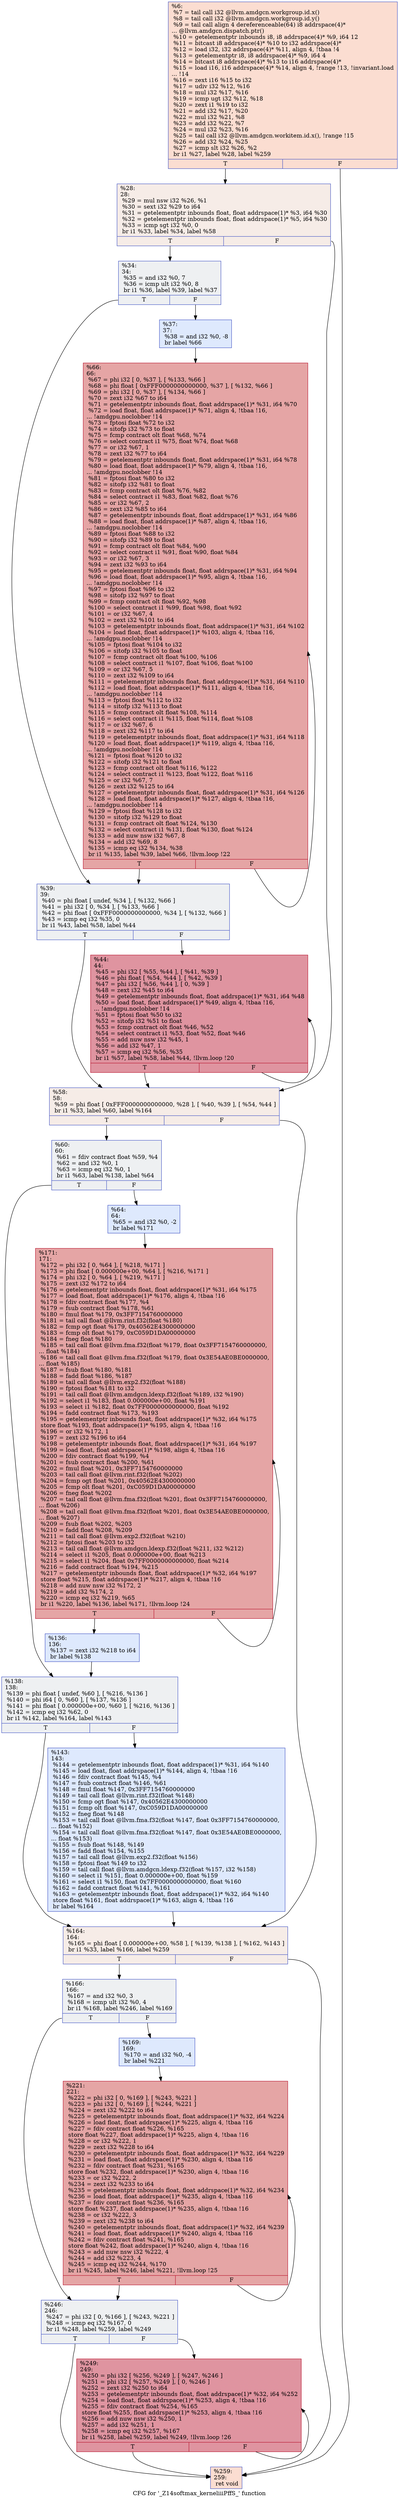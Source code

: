 digraph "CFG for '_Z14softmax_kerneliiiPffS_' function" {
	label="CFG for '_Z14softmax_kerneliiiPffS_' function";

	Node0x53464e0 [shape=record,color="#3d50c3ff", style=filled, fillcolor="#f7b39670",label="{%6:\l  %7 = tail call i32 @llvm.amdgcn.workgroup.id.x()\l  %8 = tail call i32 @llvm.amdgcn.workgroup.id.y()\l  %9 = tail call align 4 dereferenceable(64) i8 addrspace(4)*\l... @llvm.amdgcn.dispatch.ptr()\l  %10 = getelementptr inbounds i8, i8 addrspace(4)* %9, i64 12\l  %11 = bitcast i8 addrspace(4)* %10 to i32 addrspace(4)*\l  %12 = load i32, i32 addrspace(4)* %11, align 4, !tbaa !4\l  %13 = getelementptr i8, i8 addrspace(4)* %9, i64 4\l  %14 = bitcast i8 addrspace(4)* %13 to i16 addrspace(4)*\l  %15 = load i16, i16 addrspace(4)* %14, align 4, !range !13, !invariant.load\l... !14\l  %16 = zext i16 %15 to i32\l  %17 = udiv i32 %12, %16\l  %18 = mul i32 %17, %16\l  %19 = icmp ugt i32 %12, %18\l  %20 = zext i1 %19 to i32\l  %21 = add i32 %17, %20\l  %22 = mul i32 %21, %8\l  %23 = add i32 %22, %7\l  %24 = mul i32 %23, %16\l  %25 = tail call i32 @llvm.amdgcn.workitem.id.x(), !range !15\l  %26 = add i32 %24, %25\l  %27 = icmp slt i32 %26, %2\l  br i1 %27, label %28, label %259\l|{<s0>T|<s1>F}}"];
	Node0x53464e0:s0 -> Node0x5348cf0;
	Node0x53464e0:s1 -> Node0x5348d80;
	Node0x5348cf0 [shape=record,color="#3d50c3ff", style=filled, fillcolor="#ead5c970",label="{%28:\l28:                                               \l  %29 = mul nsw i32 %26, %1\l  %30 = sext i32 %29 to i64\l  %31 = getelementptr inbounds float, float addrspace(1)* %3, i64 %30\l  %32 = getelementptr inbounds float, float addrspace(1)* %5, i64 %30\l  %33 = icmp sgt i32 %0, 0\l  br i1 %33, label %34, label %58\l|{<s0>T|<s1>F}}"];
	Node0x5348cf0:s0 -> Node0x5348460;
	Node0x5348cf0:s1 -> Node0x5349310;
	Node0x5348460 [shape=record,color="#3d50c3ff", style=filled, fillcolor="#d9dce170",label="{%34:\l34:                                               \l  %35 = and i32 %0, 7\l  %36 = icmp ult i32 %0, 8\l  br i1 %36, label %39, label %37\l|{<s0>T|<s1>F}}"];
	Node0x5348460:s0 -> Node0x53495a0;
	Node0x5348460:s1 -> Node0x53495f0;
	Node0x53495f0 [shape=record,color="#3d50c3ff", style=filled, fillcolor="#b5cdfa70",label="{%37:\l37:                                               \l  %38 = and i32 %0, -8\l  br label %66\l}"];
	Node0x53495f0 -> Node0x53497f0;
	Node0x53495a0 [shape=record,color="#3d50c3ff", style=filled, fillcolor="#d9dce170",label="{%39:\l39:                                               \l  %40 = phi float [ undef, %34 ], [ %132, %66 ]\l  %41 = phi i32 [ 0, %34 ], [ %133, %66 ]\l  %42 = phi float [ 0xFFF0000000000000, %34 ], [ %132, %66 ]\l  %43 = icmp eq i32 %35, 0\l  br i1 %43, label %58, label %44\l|{<s0>T|<s1>F}}"];
	Node0x53495a0:s0 -> Node0x5349310;
	Node0x53495a0:s1 -> Node0x534aa60;
	Node0x534aa60 [shape=record,color="#b70d28ff", style=filled, fillcolor="#b70d2870",label="{%44:\l44:                                               \l  %45 = phi i32 [ %55, %44 ], [ %41, %39 ]\l  %46 = phi float [ %54, %44 ], [ %42, %39 ]\l  %47 = phi i32 [ %56, %44 ], [ 0, %39 ]\l  %48 = zext i32 %45 to i64\l  %49 = getelementptr inbounds float, float addrspace(1)* %31, i64 %48\l  %50 = load float, float addrspace(1)* %49, align 4, !tbaa !16,\l... !amdgpu.noclobber !14\l  %51 = fptosi float %50 to i32\l  %52 = sitofp i32 %51 to float\l  %53 = fcmp contract olt float %46, %52\l  %54 = select contract i1 %53, float %52, float %46\l  %55 = add nuw nsw i32 %45, 1\l  %56 = add i32 %47, 1\l  %57 = icmp eq i32 %56, %35\l  br i1 %57, label %58, label %44, !llvm.loop !20\l|{<s0>T|<s1>F}}"];
	Node0x534aa60:s0 -> Node0x5349310;
	Node0x534aa60:s1 -> Node0x534aa60;
	Node0x5349310 [shape=record,color="#3d50c3ff", style=filled, fillcolor="#ead5c970",label="{%58:\l58:                                               \l  %59 = phi float [ 0xFFF0000000000000, %28 ], [ %40, %39 ], [ %54, %44 ]\l  br i1 %33, label %60, label %164\l|{<s0>T|<s1>F}}"];
	Node0x5349310:s0 -> Node0x534be10;
	Node0x5349310:s1 -> Node0x534be60;
	Node0x534be10 [shape=record,color="#3d50c3ff", style=filled, fillcolor="#d9dce170",label="{%60:\l60:                                               \l  %61 = fdiv contract float %59, %4\l  %62 = and i32 %0, 1\l  %63 = icmp eq i32 %0, 1\l  br i1 %63, label %138, label %64\l|{<s0>T|<s1>F}}"];
	Node0x534be10:s0 -> Node0x534c150;
	Node0x534be10:s1 -> Node0x534c1a0;
	Node0x534c1a0 [shape=record,color="#3d50c3ff", style=filled, fillcolor="#b5cdfa70",label="{%64:\l64:                                               \l  %65 = and i32 %0, -2\l  br label %171\l}"];
	Node0x534c1a0 -> Node0x5349190;
	Node0x53497f0 [shape=record,color="#b70d28ff", style=filled, fillcolor="#c5333470",label="{%66:\l66:                                               \l  %67 = phi i32 [ 0, %37 ], [ %133, %66 ]\l  %68 = phi float [ 0xFFF0000000000000, %37 ], [ %132, %66 ]\l  %69 = phi i32 [ 0, %37 ], [ %134, %66 ]\l  %70 = zext i32 %67 to i64\l  %71 = getelementptr inbounds float, float addrspace(1)* %31, i64 %70\l  %72 = load float, float addrspace(1)* %71, align 4, !tbaa !16,\l... !amdgpu.noclobber !14\l  %73 = fptosi float %72 to i32\l  %74 = sitofp i32 %73 to float\l  %75 = fcmp contract olt float %68, %74\l  %76 = select contract i1 %75, float %74, float %68\l  %77 = or i32 %67, 1\l  %78 = zext i32 %77 to i64\l  %79 = getelementptr inbounds float, float addrspace(1)* %31, i64 %78\l  %80 = load float, float addrspace(1)* %79, align 4, !tbaa !16,\l... !amdgpu.noclobber !14\l  %81 = fptosi float %80 to i32\l  %82 = sitofp i32 %81 to float\l  %83 = fcmp contract olt float %76, %82\l  %84 = select contract i1 %83, float %82, float %76\l  %85 = or i32 %67, 2\l  %86 = zext i32 %85 to i64\l  %87 = getelementptr inbounds float, float addrspace(1)* %31, i64 %86\l  %88 = load float, float addrspace(1)* %87, align 4, !tbaa !16,\l... !amdgpu.noclobber !14\l  %89 = fptosi float %88 to i32\l  %90 = sitofp i32 %89 to float\l  %91 = fcmp contract olt float %84, %90\l  %92 = select contract i1 %91, float %90, float %84\l  %93 = or i32 %67, 3\l  %94 = zext i32 %93 to i64\l  %95 = getelementptr inbounds float, float addrspace(1)* %31, i64 %94\l  %96 = load float, float addrspace(1)* %95, align 4, !tbaa !16,\l... !amdgpu.noclobber !14\l  %97 = fptosi float %96 to i32\l  %98 = sitofp i32 %97 to float\l  %99 = fcmp contract olt float %92, %98\l  %100 = select contract i1 %99, float %98, float %92\l  %101 = or i32 %67, 4\l  %102 = zext i32 %101 to i64\l  %103 = getelementptr inbounds float, float addrspace(1)* %31, i64 %102\l  %104 = load float, float addrspace(1)* %103, align 4, !tbaa !16,\l... !amdgpu.noclobber !14\l  %105 = fptosi float %104 to i32\l  %106 = sitofp i32 %105 to float\l  %107 = fcmp contract olt float %100, %106\l  %108 = select contract i1 %107, float %106, float %100\l  %109 = or i32 %67, 5\l  %110 = zext i32 %109 to i64\l  %111 = getelementptr inbounds float, float addrspace(1)* %31, i64 %110\l  %112 = load float, float addrspace(1)* %111, align 4, !tbaa !16,\l... !amdgpu.noclobber !14\l  %113 = fptosi float %112 to i32\l  %114 = sitofp i32 %113 to float\l  %115 = fcmp contract olt float %108, %114\l  %116 = select contract i1 %115, float %114, float %108\l  %117 = or i32 %67, 6\l  %118 = zext i32 %117 to i64\l  %119 = getelementptr inbounds float, float addrspace(1)* %31, i64 %118\l  %120 = load float, float addrspace(1)* %119, align 4, !tbaa !16,\l... !amdgpu.noclobber !14\l  %121 = fptosi float %120 to i32\l  %122 = sitofp i32 %121 to float\l  %123 = fcmp contract olt float %116, %122\l  %124 = select contract i1 %123, float %122, float %116\l  %125 = or i32 %67, 7\l  %126 = zext i32 %125 to i64\l  %127 = getelementptr inbounds float, float addrspace(1)* %31, i64 %126\l  %128 = load float, float addrspace(1)* %127, align 4, !tbaa !16,\l... !amdgpu.noclobber !14\l  %129 = fptosi float %128 to i32\l  %130 = sitofp i32 %129 to float\l  %131 = fcmp contract olt float %124, %130\l  %132 = select contract i1 %131, float %130, float %124\l  %133 = add nuw nsw i32 %67, 8\l  %134 = add i32 %69, 8\l  %135 = icmp eq i32 %134, %38\l  br i1 %135, label %39, label %66, !llvm.loop !22\l|{<s0>T|<s1>F}}"];
	Node0x53497f0:s0 -> Node0x53495a0;
	Node0x53497f0:s1 -> Node0x53497f0;
	Node0x534f960 [shape=record,color="#3d50c3ff", style=filled, fillcolor="#b5cdfa70",label="{%136:\l136:                                              \l  %137 = zext i32 %218 to i64\l  br label %138\l}"];
	Node0x534f960 -> Node0x534c150;
	Node0x534c150 [shape=record,color="#3d50c3ff", style=filled, fillcolor="#d9dce170",label="{%138:\l138:                                              \l  %139 = phi float [ undef, %60 ], [ %216, %136 ]\l  %140 = phi i64 [ 0, %60 ], [ %137, %136 ]\l  %141 = phi float [ 0.000000e+00, %60 ], [ %216, %136 ]\l  %142 = icmp eq i32 %62, 0\l  br i1 %142, label %164, label %143\l|{<s0>T|<s1>F}}"];
	Node0x534c150:s0 -> Node0x534be60;
	Node0x534c150:s1 -> Node0x534fd30;
	Node0x534fd30 [shape=record,color="#3d50c3ff", style=filled, fillcolor="#b5cdfa70",label="{%143:\l143:                                              \l  %144 = getelementptr inbounds float, float addrspace(1)* %31, i64 %140\l  %145 = load float, float addrspace(1)* %144, align 4, !tbaa !16\l  %146 = fdiv contract float %145, %4\l  %147 = fsub contract float %146, %61\l  %148 = fmul float %147, 0x3FF7154760000000\l  %149 = tail call float @llvm.rint.f32(float %148)\l  %150 = fcmp ogt float %147, 0x40562E4300000000\l  %151 = fcmp olt float %147, 0xC059D1DA00000000\l  %152 = fneg float %148\l  %153 = tail call float @llvm.fma.f32(float %147, float 0x3FF7154760000000,\l... float %152)\l  %154 = tail call float @llvm.fma.f32(float %147, float 0x3E54AE0BE0000000,\l... float %153)\l  %155 = fsub float %148, %149\l  %156 = fadd float %154, %155\l  %157 = tail call float @llvm.exp2.f32(float %156)\l  %158 = fptosi float %149 to i32\l  %159 = tail call float @llvm.amdgcn.ldexp.f32(float %157, i32 %158)\l  %160 = select i1 %151, float 0.000000e+00, float %159\l  %161 = select i1 %150, float 0x7FF0000000000000, float %160\l  %162 = fadd contract float %141, %161\l  %163 = getelementptr inbounds float, float addrspace(1)* %32, i64 %140\l  store float %161, float addrspace(1)* %163, align 4, !tbaa !16\l  br label %164\l}"];
	Node0x534fd30 -> Node0x534be60;
	Node0x534be60 [shape=record,color="#3d50c3ff", style=filled, fillcolor="#ead5c970",label="{%164:\l164:                                              \l  %165 = phi float [ 0.000000e+00, %58 ], [ %139, %138 ], [ %162, %143 ]\l  br i1 %33, label %166, label %259\l|{<s0>T|<s1>F}}"];
	Node0x534be60:s0 -> Node0x5351430;
	Node0x534be60:s1 -> Node0x5348d80;
	Node0x5351430 [shape=record,color="#3d50c3ff", style=filled, fillcolor="#d9dce170",label="{%166:\l166:                                              \l  %167 = and i32 %0, 3\l  %168 = icmp ult i32 %0, 4\l  br i1 %168, label %246, label %169\l|{<s0>T|<s1>F}}"];
	Node0x5351430:s0 -> Node0x5351650;
	Node0x5351430:s1 -> Node0x53516a0;
	Node0x53516a0 [shape=record,color="#3d50c3ff", style=filled, fillcolor="#b5cdfa70",label="{%169:\l169:                                              \l  %170 = and i32 %0, -4\l  br label %221\l}"];
	Node0x53516a0 -> Node0x5351870;
	Node0x5349190 [shape=record,color="#b70d28ff", style=filled, fillcolor="#c5333470",label="{%171:\l171:                                              \l  %172 = phi i32 [ 0, %64 ], [ %218, %171 ]\l  %173 = phi float [ 0.000000e+00, %64 ], [ %216, %171 ]\l  %174 = phi i32 [ 0, %64 ], [ %219, %171 ]\l  %175 = zext i32 %172 to i64\l  %176 = getelementptr inbounds float, float addrspace(1)* %31, i64 %175\l  %177 = load float, float addrspace(1)* %176, align 4, !tbaa !16\l  %178 = fdiv contract float %177, %4\l  %179 = fsub contract float %178, %61\l  %180 = fmul float %179, 0x3FF7154760000000\l  %181 = tail call float @llvm.rint.f32(float %180)\l  %182 = fcmp ogt float %179, 0x40562E4300000000\l  %183 = fcmp olt float %179, 0xC059D1DA00000000\l  %184 = fneg float %180\l  %185 = tail call float @llvm.fma.f32(float %179, float 0x3FF7154760000000,\l... float %184)\l  %186 = tail call float @llvm.fma.f32(float %179, float 0x3E54AE0BE0000000,\l... float %185)\l  %187 = fsub float %180, %181\l  %188 = fadd float %186, %187\l  %189 = tail call float @llvm.exp2.f32(float %188)\l  %190 = fptosi float %181 to i32\l  %191 = tail call float @llvm.amdgcn.ldexp.f32(float %189, i32 %190)\l  %192 = select i1 %183, float 0.000000e+00, float %191\l  %193 = select i1 %182, float 0x7FF0000000000000, float %192\l  %194 = fadd contract float %173, %193\l  %195 = getelementptr inbounds float, float addrspace(1)* %32, i64 %175\l  store float %193, float addrspace(1)* %195, align 4, !tbaa !16\l  %196 = or i32 %172, 1\l  %197 = zext i32 %196 to i64\l  %198 = getelementptr inbounds float, float addrspace(1)* %31, i64 %197\l  %199 = load float, float addrspace(1)* %198, align 4, !tbaa !16\l  %200 = fdiv contract float %199, %4\l  %201 = fsub contract float %200, %61\l  %202 = fmul float %201, 0x3FF7154760000000\l  %203 = tail call float @llvm.rint.f32(float %202)\l  %204 = fcmp ogt float %201, 0x40562E4300000000\l  %205 = fcmp olt float %201, 0xC059D1DA00000000\l  %206 = fneg float %202\l  %207 = tail call float @llvm.fma.f32(float %201, float 0x3FF7154760000000,\l... float %206)\l  %208 = tail call float @llvm.fma.f32(float %201, float 0x3E54AE0BE0000000,\l... float %207)\l  %209 = fsub float %202, %203\l  %210 = fadd float %208, %209\l  %211 = tail call float @llvm.exp2.f32(float %210)\l  %212 = fptosi float %203 to i32\l  %213 = tail call float @llvm.amdgcn.ldexp.f32(float %211, i32 %212)\l  %214 = select i1 %205, float 0.000000e+00, float %213\l  %215 = select i1 %204, float 0x7FF0000000000000, float %214\l  %216 = fadd contract float %194, %215\l  %217 = getelementptr inbounds float, float addrspace(1)* %32, i64 %197\l  store float %215, float addrspace(1)* %217, align 4, !tbaa !16\l  %218 = add nuw nsw i32 %172, 2\l  %219 = add i32 %174, 2\l  %220 = icmp eq i32 %219, %65\l  br i1 %220, label %136, label %171, !llvm.loop !24\l|{<s0>T|<s1>F}}"];
	Node0x5349190:s0 -> Node0x534f960;
	Node0x5349190:s1 -> Node0x5349190;
	Node0x5351870 [shape=record,color="#b70d28ff", style=filled, fillcolor="#c5333470",label="{%221:\l221:                                              \l  %222 = phi i32 [ 0, %169 ], [ %243, %221 ]\l  %223 = phi i32 [ 0, %169 ], [ %244, %221 ]\l  %224 = zext i32 %222 to i64\l  %225 = getelementptr inbounds float, float addrspace(1)* %32, i64 %224\l  %226 = load float, float addrspace(1)* %225, align 4, !tbaa !16\l  %227 = fdiv contract float %226, %165\l  store float %227, float addrspace(1)* %225, align 4, !tbaa !16\l  %228 = or i32 %222, 1\l  %229 = zext i32 %228 to i64\l  %230 = getelementptr inbounds float, float addrspace(1)* %32, i64 %229\l  %231 = load float, float addrspace(1)* %230, align 4, !tbaa !16\l  %232 = fdiv contract float %231, %165\l  store float %232, float addrspace(1)* %230, align 4, !tbaa !16\l  %233 = or i32 %222, 2\l  %234 = zext i32 %233 to i64\l  %235 = getelementptr inbounds float, float addrspace(1)* %32, i64 %234\l  %236 = load float, float addrspace(1)* %235, align 4, !tbaa !16\l  %237 = fdiv contract float %236, %165\l  store float %237, float addrspace(1)* %235, align 4, !tbaa !16\l  %238 = or i32 %222, 3\l  %239 = zext i32 %238 to i64\l  %240 = getelementptr inbounds float, float addrspace(1)* %32, i64 %239\l  %241 = load float, float addrspace(1)* %240, align 4, !tbaa !16\l  %242 = fdiv contract float %241, %165\l  store float %242, float addrspace(1)* %240, align 4, !tbaa !16\l  %243 = add nuw nsw i32 %222, 4\l  %244 = add i32 %223, 4\l  %245 = icmp eq i32 %244, %170\l  br i1 %245, label %246, label %221, !llvm.loop !25\l|{<s0>T|<s1>F}}"];
	Node0x5351870:s0 -> Node0x5351650;
	Node0x5351870:s1 -> Node0x5351870;
	Node0x5351650 [shape=record,color="#3d50c3ff", style=filled, fillcolor="#d9dce170",label="{%246:\l246:                                              \l  %247 = phi i32 [ 0, %166 ], [ %243, %221 ]\l  %248 = icmp eq i32 %167, 0\l  br i1 %248, label %259, label %249\l|{<s0>T|<s1>F}}"];
	Node0x5351650:s0 -> Node0x5348d80;
	Node0x5351650:s1 -> Node0x5354f00;
	Node0x5354f00 [shape=record,color="#b70d28ff", style=filled, fillcolor="#b70d2870",label="{%249:\l249:                                              \l  %250 = phi i32 [ %256, %249 ], [ %247, %246 ]\l  %251 = phi i32 [ %257, %249 ], [ 0, %246 ]\l  %252 = zext i32 %250 to i64\l  %253 = getelementptr inbounds float, float addrspace(1)* %32, i64 %252\l  %254 = load float, float addrspace(1)* %253, align 4, !tbaa !16\l  %255 = fdiv contract float %254, %165\l  store float %255, float addrspace(1)* %253, align 4, !tbaa !16\l  %256 = add nuw nsw i32 %250, 1\l  %257 = add i32 %251, 1\l  %258 = icmp eq i32 %257, %167\l  br i1 %258, label %259, label %249, !llvm.loop !26\l|{<s0>T|<s1>F}}"];
	Node0x5354f00:s0 -> Node0x5348d80;
	Node0x5354f00:s1 -> Node0x5354f00;
	Node0x5348d80 [shape=record,color="#3d50c3ff", style=filled, fillcolor="#f7b39670",label="{%259:\l259:                                              \l  ret void\l}"];
}
